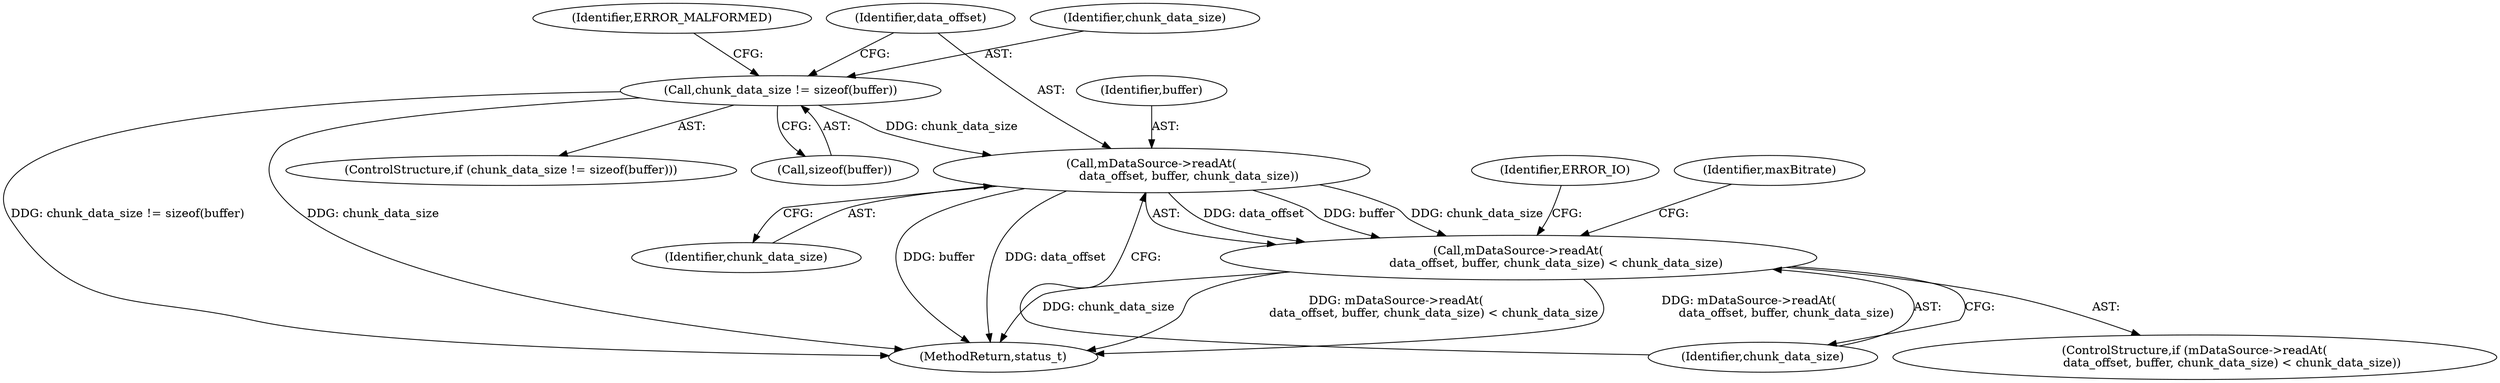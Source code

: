 digraph "0_Android_8a3a2f6ea7defe1a81bb32b3c9f3537f84749b9d@API" {
"1002786" [label="(Call,mDataSource->readAt(\n                    data_offset, buffer, chunk_data_size))"];
"1002777" [label="(Call,chunk_data_size != sizeof(buffer))"];
"1002785" [label="(Call,mDataSource->readAt(\n                    data_offset, buffer, chunk_data_size) < chunk_data_size)"];
"1002784" [label="(ControlStructure,if (mDataSource->readAt(\n                    data_offset, buffer, chunk_data_size) < chunk_data_size))"];
"1002783" [label="(Identifier,ERROR_MALFORMED)"];
"1002786" [label="(Call,mDataSource->readAt(\n                    data_offset, buffer, chunk_data_size))"];
"1002779" [label="(Call,sizeof(buffer))"];
"1002789" [label="(Identifier,chunk_data_size)"];
"1003923" [label="(MethodReturn,status_t)"];
"1002793" [label="(Identifier,ERROR_IO)"];
"1002776" [label="(ControlStructure,if (chunk_data_size != sizeof(buffer)))"];
"1002796" [label="(Identifier,maxBitrate)"];
"1002790" [label="(Identifier,chunk_data_size)"];
"1002788" [label="(Identifier,buffer)"];
"1002785" [label="(Call,mDataSource->readAt(\n                    data_offset, buffer, chunk_data_size) < chunk_data_size)"];
"1002777" [label="(Call,chunk_data_size != sizeof(buffer))"];
"1002787" [label="(Identifier,data_offset)"];
"1002778" [label="(Identifier,chunk_data_size)"];
"1002786" -> "1002785"  [label="AST: "];
"1002786" -> "1002789"  [label="CFG: "];
"1002787" -> "1002786"  [label="AST: "];
"1002788" -> "1002786"  [label="AST: "];
"1002789" -> "1002786"  [label="AST: "];
"1002790" -> "1002786"  [label="CFG: "];
"1002786" -> "1003923"  [label="DDG: buffer"];
"1002786" -> "1003923"  [label="DDG: data_offset"];
"1002786" -> "1002785"  [label="DDG: data_offset"];
"1002786" -> "1002785"  [label="DDG: buffer"];
"1002786" -> "1002785"  [label="DDG: chunk_data_size"];
"1002777" -> "1002786"  [label="DDG: chunk_data_size"];
"1002777" -> "1002776"  [label="AST: "];
"1002777" -> "1002779"  [label="CFG: "];
"1002778" -> "1002777"  [label="AST: "];
"1002779" -> "1002777"  [label="AST: "];
"1002783" -> "1002777"  [label="CFG: "];
"1002787" -> "1002777"  [label="CFG: "];
"1002777" -> "1003923"  [label="DDG: chunk_data_size != sizeof(buffer)"];
"1002777" -> "1003923"  [label="DDG: chunk_data_size"];
"1002785" -> "1002784"  [label="AST: "];
"1002785" -> "1002790"  [label="CFG: "];
"1002790" -> "1002785"  [label="AST: "];
"1002793" -> "1002785"  [label="CFG: "];
"1002796" -> "1002785"  [label="CFG: "];
"1002785" -> "1003923"  [label="DDG: chunk_data_size"];
"1002785" -> "1003923"  [label="DDG: mDataSource->readAt(\n                    data_offset, buffer, chunk_data_size) < chunk_data_size"];
"1002785" -> "1003923"  [label="DDG: mDataSource->readAt(\n                    data_offset, buffer, chunk_data_size)"];
}
